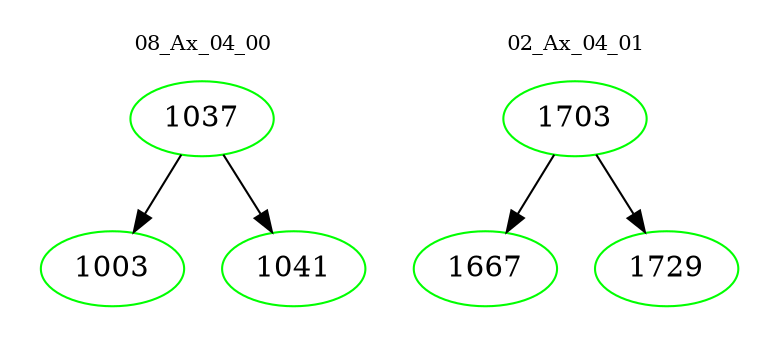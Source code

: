digraph{
subgraph cluster_0 {
color = white
label = "08_Ax_04_00";
fontsize=10;
T0_1037 [label="1037", color="green"]
T0_1037 -> T0_1003 [color="black"]
T0_1003 [label="1003", color="green"]
T0_1037 -> T0_1041 [color="black"]
T0_1041 [label="1041", color="green"]
}
subgraph cluster_1 {
color = white
label = "02_Ax_04_01";
fontsize=10;
T1_1703 [label="1703", color="green"]
T1_1703 -> T1_1667 [color="black"]
T1_1667 [label="1667", color="green"]
T1_1703 -> T1_1729 [color="black"]
T1_1729 [label="1729", color="green"]
}
}
